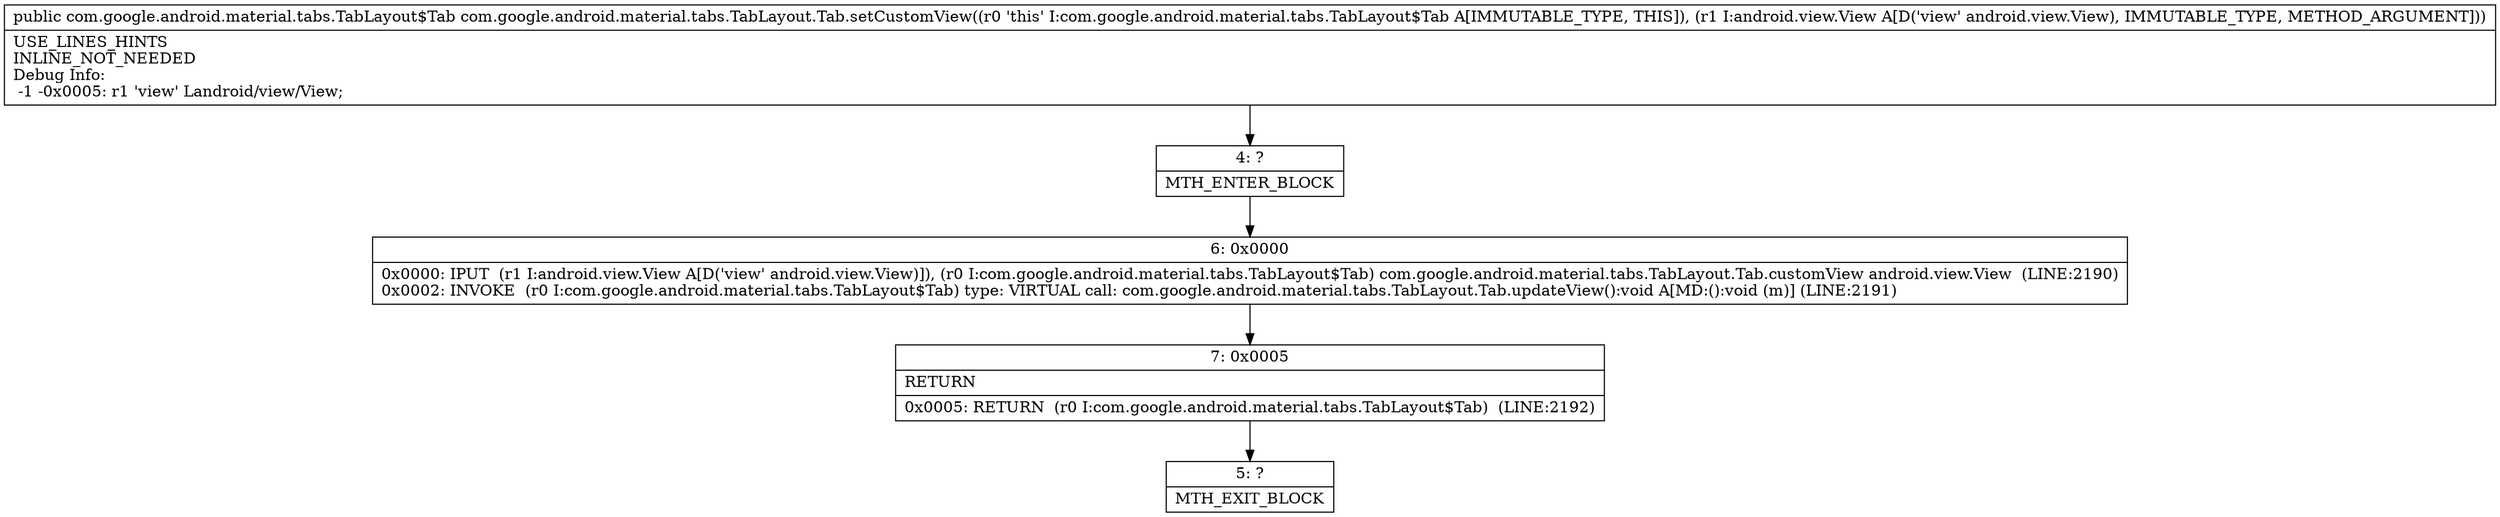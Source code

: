 digraph "CFG forcom.google.android.material.tabs.TabLayout.Tab.setCustomView(Landroid\/view\/View;)Lcom\/google\/android\/material\/tabs\/TabLayout$Tab;" {
Node_4 [shape=record,label="{4\:\ ?|MTH_ENTER_BLOCK\l}"];
Node_6 [shape=record,label="{6\:\ 0x0000|0x0000: IPUT  (r1 I:android.view.View A[D('view' android.view.View)]), (r0 I:com.google.android.material.tabs.TabLayout$Tab) com.google.android.material.tabs.TabLayout.Tab.customView android.view.View  (LINE:2190)\l0x0002: INVOKE  (r0 I:com.google.android.material.tabs.TabLayout$Tab) type: VIRTUAL call: com.google.android.material.tabs.TabLayout.Tab.updateView():void A[MD:():void (m)] (LINE:2191)\l}"];
Node_7 [shape=record,label="{7\:\ 0x0005|RETURN\l|0x0005: RETURN  (r0 I:com.google.android.material.tabs.TabLayout$Tab)  (LINE:2192)\l}"];
Node_5 [shape=record,label="{5\:\ ?|MTH_EXIT_BLOCK\l}"];
MethodNode[shape=record,label="{public com.google.android.material.tabs.TabLayout$Tab com.google.android.material.tabs.TabLayout.Tab.setCustomView((r0 'this' I:com.google.android.material.tabs.TabLayout$Tab A[IMMUTABLE_TYPE, THIS]), (r1 I:android.view.View A[D('view' android.view.View), IMMUTABLE_TYPE, METHOD_ARGUMENT]))  | USE_LINES_HINTS\lINLINE_NOT_NEEDED\lDebug Info:\l  \-1 \-0x0005: r1 'view' Landroid\/view\/View;\l}"];
MethodNode -> Node_4;Node_4 -> Node_6;
Node_6 -> Node_7;
Node_7 -> Node_5;
}

